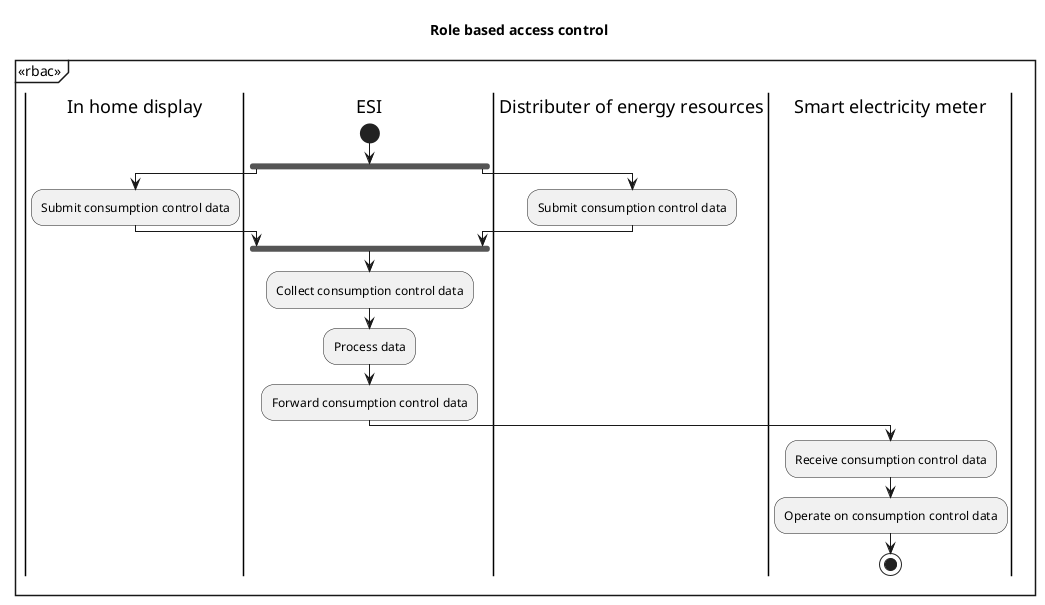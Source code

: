 @startuml
mainframe <<rbac>>
title Role based access control
skinparam Activity {
    FontColor<<misuse>> white
    BackgroundColor<<misuse>> black
}

skinparam Note {
    FontColor black
    BackgroundColor white
}

' title TRR-AUTHOR-1
|In home display|
|ESI|
start
fork
    |In home display|
    :Submit consumption control data;
fork again
    |Distributer of energy resources|
    :Submit consumption control data;

|ESI|
end fork
    :Collect consumption control data;
    :Process data;
    :Forward consumption control data;
|Smart electricity meter|
:Receive consumption control data;
:Operate on consumption control data;

    ' :Decide on energy Source usage;
    ' :Decide on energy on/offloading;
stop

@enduml